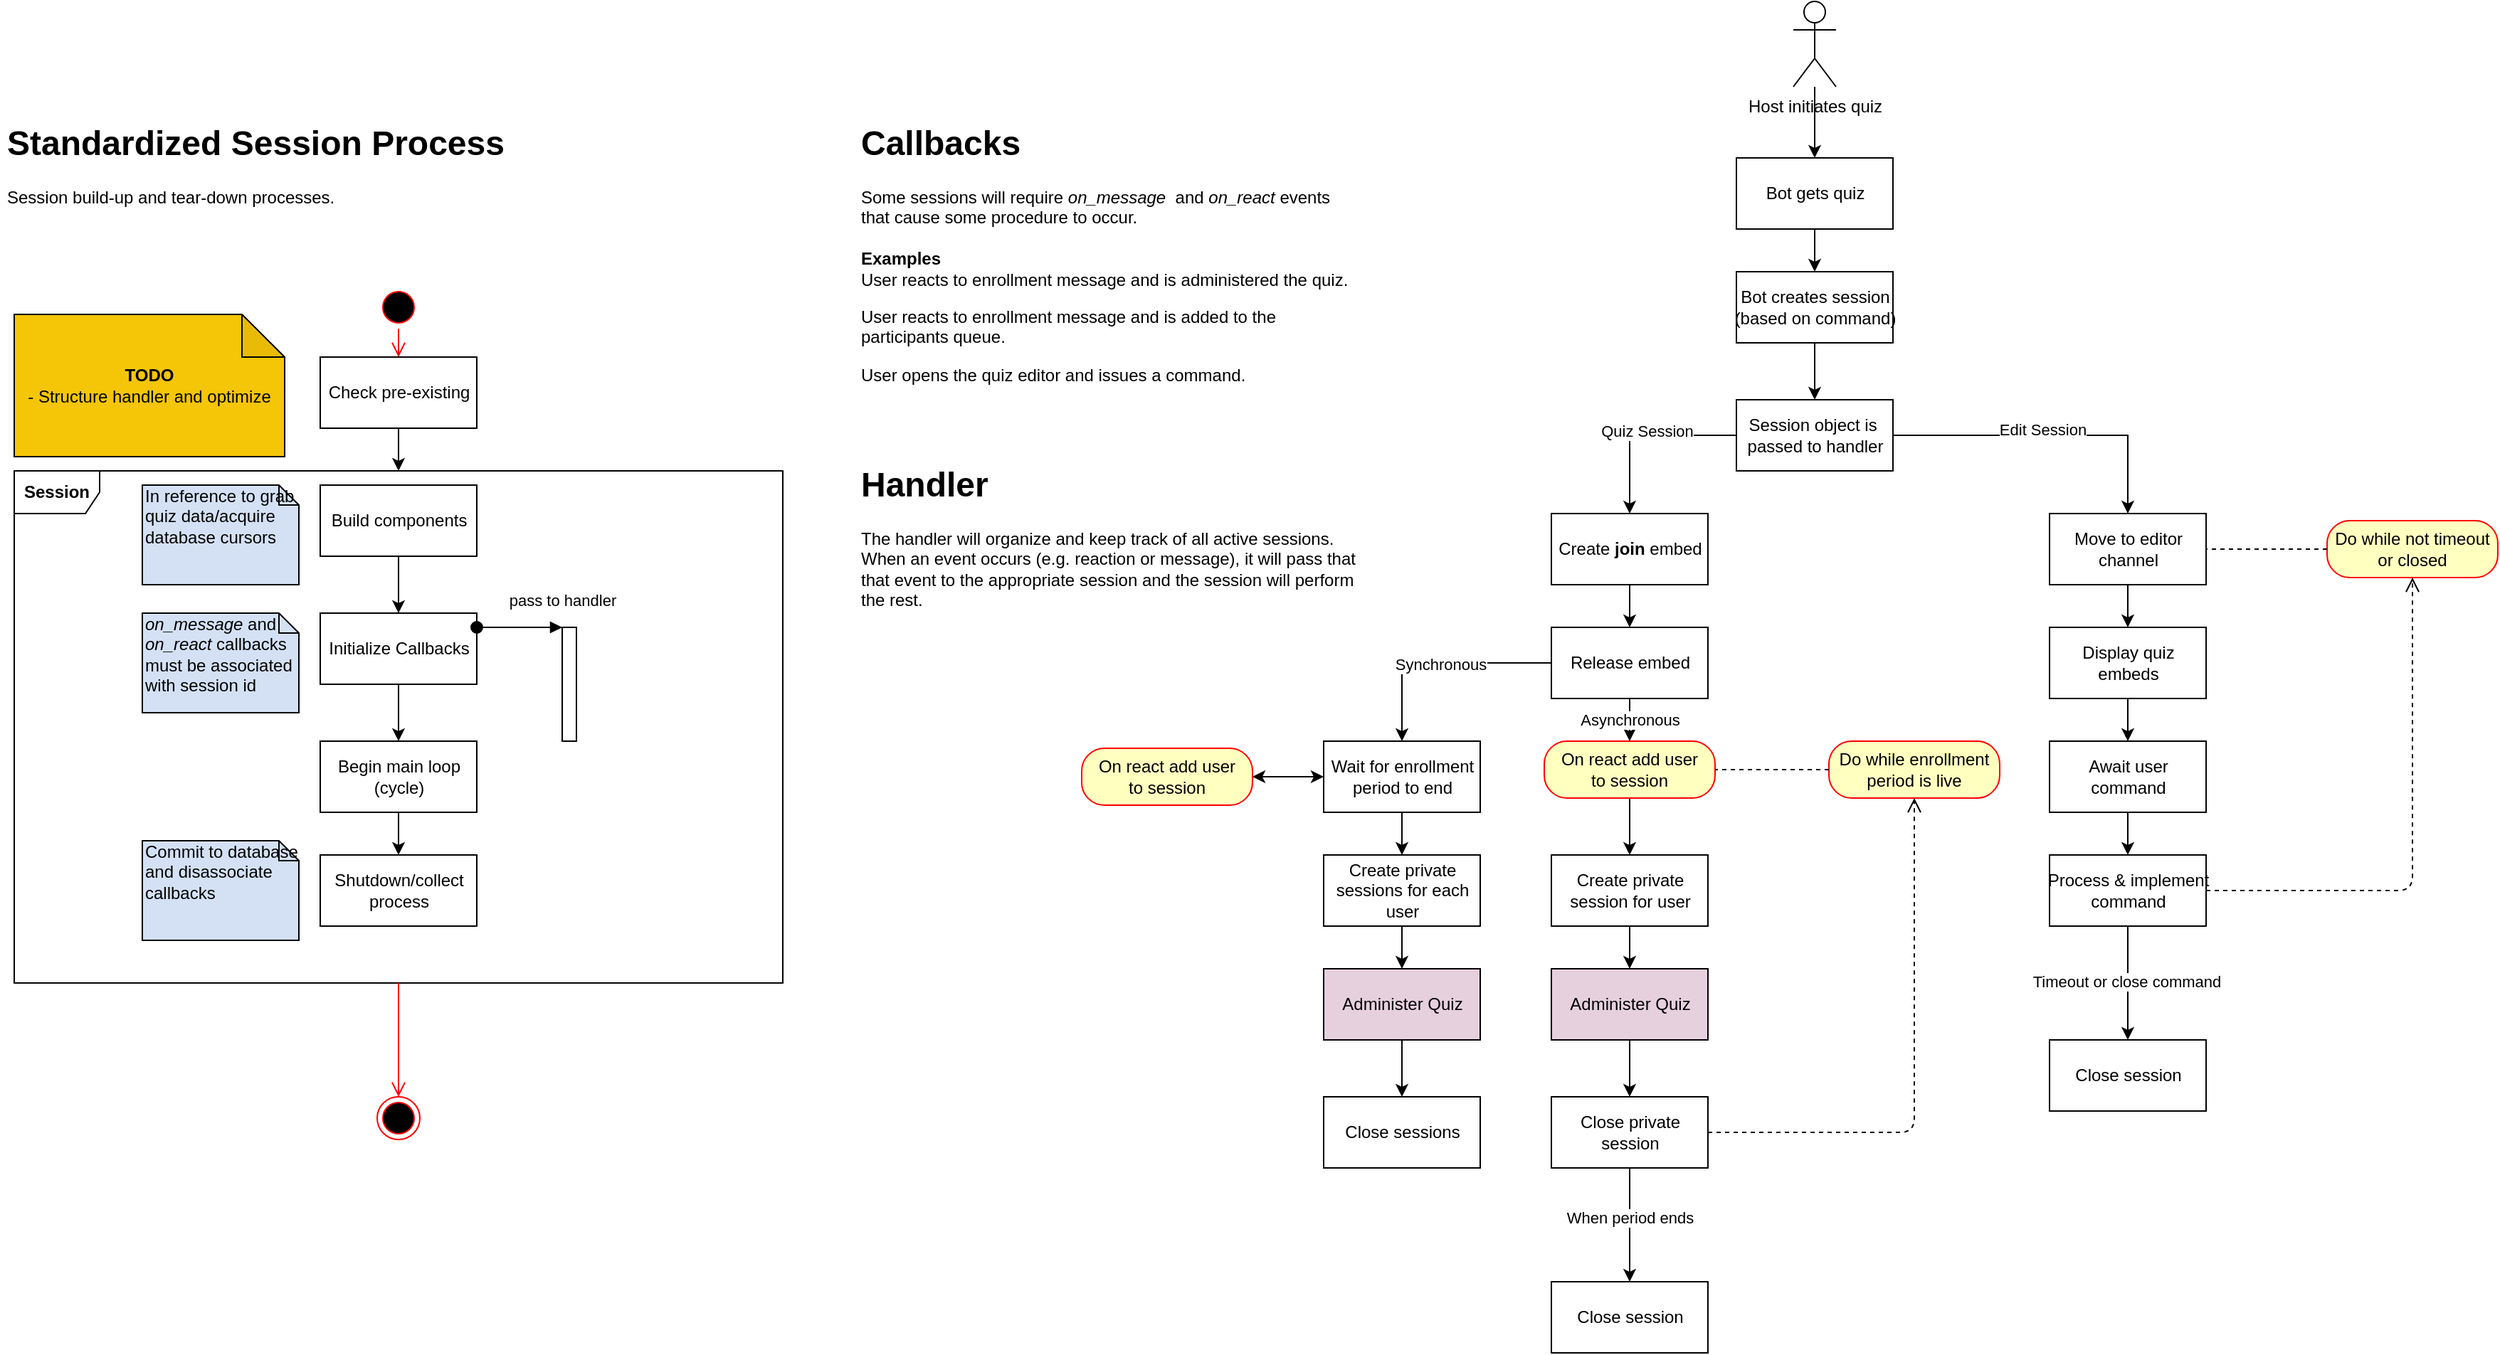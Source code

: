 <mxfile version="13.3.9" type="device"><diagram id="385ntgLbjRXLRbIzr6xK" name="Page-1"><mxGraphModel dx="1186" dy="1780" grid="1" gridSize="10" guides="1" tooltips="1" connect="1" arrows="1" fold="1" page="1" pageScale="1" pageWidth="850" pageHeight="1100" math="0" shadow="0"><root><mxCell id="0"/><mxCell id="1" parent="0"/><mxCell id="zWuXseAXNrjMblZiVBXo-5" value="&lt;b&gt;Session&lt;/b&gt;" style="shape=umlFrame;whiteSpace=wrap;html=1;" parent="1" vertex="1"><mxGeometry x="170" y="170" width="540" height="360" as="geometry"/></mxCell><mxCell id="zWuXseAXNrjMblZiVBXo-6" value="" style="ellipse;html=1;shape=startState;fillColor=#000000;strokeColor=#ff0000;" parent="1" vertex="1"><mxGeometry x="425" y="40" width="30" height="30" as="geometry"/></mxCell><mxCell id="zWuXseAXNrjMblZiVBXo-7" value="" style="edgeStyle=orthogonalEdgeStyle;html=1;verticalAlign=bottom;endArrow=open;endSize=8;strokeColor=#ff0000;" parent="1" source="zWuXseAXNrjMblZiVBXo-6" target="zWuXseAXNrjMblZiVBXo-17" edge="1"><mxGeometry relative="1" as="geometry"><mxPoint x="440" y="170" as="targetPoint"/></mxGeometry></mxCell><mxCell id="zWuXseAXNrjMblZiVBXo-10" value="" style="edgeStyle=orthogonalEdgeStyle;rounded=0;orthogonalLoop=1;jettySize=auto;html=1;" parent="1" source="zWuXseAXNrjMblZiVBXo-8" target="zWuXseAXNrjMblZiVBXo-9" edge="1"><mxGeometry relative="1" as="geometry"/></mxCell><mxCell id="zWuXseAXNrjMblZiVBXo-8" value="Build components" style="html=1;" parent="1" vertex="1"><mxGeometry x="385" y="180" width="110" height="50" as="geometry"/></mxCell><mxCell id="zWuXseAXNrjMblZiVBXo-16" value="" style="edgeStyle=orthogonalEdgeStyle;rounded=0;orthogonalLoop=1;jettySize=auto;html=1;" parent="1" source="zWuXseAXNrjMblZiVBXo-9" target="zWuXseAXNrjMblZiVBXo-15" edge="1"><mxGeometry relative="1" as="geometry"/></mxCell><mxCell id="zWuXseAXNrjMblZiVBXo-9" value="Initialize Callbacks" style="html=1;" parent="1" vertex="1"><mxGeometry x="385" y="270" width="110" height="50" as="geometry"/></mxCell><mxCell id="zWuXseAXNrjMblZiVBXo-19" value="" style="edgeStyle=orthogonalEdgeStyle;rounded=0;orthogonalLoop=1;jettySize=auto;html=1;" parent="1" source="zWuXseAXNrjMblZiVBXo-15" target="zWuXseAXNrjMblZiVBXo-18" edge="1"><mxGeometry relative="1" as="geometry"/></mxCell><mxCell id="zWuXseAXNrjMblZiVBXo-15" value="Begin main loop&lt;br&gt;(cycle)" style="html=1;" parent="1" vertex="1"><mxGeometry x="385" y="360" width="110" height="50" as="geometry"/></mxCell><mxCell id="zWuXseAXNrjMblZiVBXo-18" value="Shutdown/collect&lt;br&gt;process" style="html=1;" parent="1" vertex="1"><mxGeometry x="385" y="440" width="110" height="50" as="geometry"/></mxCell><mxCell id="zWuXseAXNrjMblZiVBXo-13" value="" style="html=1;points=[];perimeter=orthogonalPerimeter;" parent="1" vertex="1"><mxGeometry x="555" y="280" width="10" height="80" as="geometry"/></mxCell><mxCell id="zWuXseAXNrjMblZiVBXo-14" value="pass to handler" style="html=1;verticalAlign=bottom;startArrow=oval;endArrow=block;startSize=8;" parent="1" target="zWuXseAXNrjMblZiVBXo-13" edge="1"><mxGeometry x="1" y="10" relative="1" as="geometry"><mxPoint x="495" y="280" as="sourcePoint"/><mxPoint as="offset"/></mxGeometry></mxCell><mxCell id="zWuXseAXNrjMblZiVBXo-28" value="" style="edgeStyle=orthogonalEdgeStyle;rounded=0;orthogonalLoop=1;jettySize=auto;html=1;" parent="1" source="zWuXseAXNrjMblZiVBXo-17" target="zWuXseAXNrjMblZiVBXo-5" edge="1"><mxGeometry relative="1" as="geometry"/></mxCell><mxCell id="zWuXseAXNrjMblZiVBXo-17" value="Check pre-existing" style="html=1;" parent="1" vertex="1"><mxGeometry x="385" y="90" width="110" height="50" as="geometry"/></mxCell><mxCell id="zWuXseAXNrjMblZiVBXo-23" value="" style="ellipse;html=1;shape=endState;fillColor=#000000;strokeColor=#ff0000;" parent="1" vertex="1"><mxGeometry x="425" y="610" width="30" height="30" as="geometry"/></mxCell><mxCell id="zWuXseAXNrjMblZiVBXo-25" value="" style="edgeStyle=orthogonalEdgeStyle;html=1;verticalAlign=bottom;endArrow=open;endSize=8;strokeColor=#ff0000;" parent="1" source="zWuXseAXNrjMblZiVBXo-5" target="zWuXseAXNrjMblZiVBXo-23" edge="1"><mxGeometry relative="1" as="geometry"><mxPoint x="510" y="690" as="targetPoint"/><mxPoint x="425" y="610" as="sourcePoint"/></mxGeometry></mxCell><mxCell id="zWuXseAXNrjMblZiVBXo-29" value="In reference to grab quiz data/acquire database cursors" style="shape=note;whiteSpace=wrap;html=1;size=14;verticalAlign=top;align=left;spacingTop=-6;fillColor=#D4E1F5;" parent="1" vertex="1"><mxGeometry x="260" y="180" width="110" height="70" as="geometry"/></mxCell><mxCell id="zWuXseAXNrjMblZiVBXo-30" value="&lt;i&gt;on_message&lt;/i&gt; and &lt;i&gt;on_react&lt;/i&gt; callbacks must be associated with session id" style="shape=note;whiteSpace=wrap;html=1;size=14;verticalAlign=top;align=left;spacingTop=-6;fillColor=#D4E1F5;" parent="1" vertex="1"><mxGeometry x="260" y="270" width="110" height="70" as="geometry"/></mxCell><mxCell id="zWuXseAXNrjMblZiVBXo-32" value="&lt;h1 style=&quot;text-align: center&quot;&gt;Standardized Session Process&lt;/h1&gt;&lt;p&gt;Session build-up and tear-down processes.&lt;/p&gt;" style="text;html=1;strokeColor=none;fillColor=none;spacing=5;spacingTop=-20;whiteSpace=wrap;overflow=hidden;rounded=0;" parent="1" vertex="1"><mxGeometry x="160" y="-80" width="560" height="120" as="geometry"/></mxCell><mxCell id="zWuXseAXNrjMblZiVBXo-33" value="&lt;b&gt;TODO&lt;/b&gt;&lt;br&gt;- Structure handler and optimize" style="shape=note;whiteSpace=wrap;html=1;backgroundOutline=1;darkOpacity=0.05;fillColor=#F5C507;" parent="1" vertex="1"><mxGeometry x="170" y="60" width="190" height="100" as="geometry"/></mxCell><mxCell id="zWuXseAXNrjMblZiVBXo-34" value="Commit to database and disassociate callbacks" style="shape=note;whiteSpace=wrap;html=1;size=14;verticalAlign=top;align=left;spacingTop=-6;fillColor=#D4E1F5;" parent="1" vertex="1"><mxGeometry x="260" y="430" width="110" height="70" as="geometry"/></mxCell><mxCell id="8m8sVQkA-1B3wIDCK2xo-1" value="&lt;h1&gt;Callbacks&lt;/h1&gt;&lt;p&gt;Some sessions will require &lt;i&gt;on_message&amp;nbsp;&lt;/i&gt;&amp;nbsp;and &lt;i&gt;on_react &lt;/i&gt;events that cause some procedure to occur.&lt;br&gt;&lt;br&gt;&lt;b&gt;Examples&lt;/b&gt;&lt;br&gt;User reacts to enrollment message and is administered the quiz.&lt;/p&gt;&lt;p&gt;User reacts to enrollment message and is added to the participants queue.&lt;/p&gt;&lt;p&gt;User opens the quiz editor and issues a command.&lt;/p&gt;" style="text;html=1;strokeColor=none;fillColor=none;spacing=5;spacingTop=-20;whiteSpace=wrap;overflow=hidden;rounded=0;" parent="1" vertex="1"><mxGeometry x="760" y="-80" width="360" height="200" as="geometry"/></mxCell><mxCell id="95g8mSyegt0TcqIpi0b1-1" value="&lt;h1&gt;Handler&lt;/h1&gt;&lt;p&gt;The handler will organize and keep track of all active sessions. When an event occurs (e.g. reaction or message), it will pass that that event to the appropriate session and the session will perform the rest.&lt;/p&gt;" style="text;html=1;strokeColor=none;fillColor=none;spacing=5;spacingTop=-20;whiteSpace=wrap;overflow=hidden;rounded=0;" parent="1" vertex="1"><mxGeometry x="760" y="160" width="360" height="120" as="geometry"/></mxCell><mxCell id="gvHW5WTtYzw8sr-rHi2n-3" value="" style="edgeStyle=orthogonalEdgeStyle;rounded=0;orthogonalLoop=1;jettySize=auto;html=1;" edge="1" parent="1" source="gvHW5WTtYzw8sr-rHi2n-1" target="gvHW5WTtYzw8sr-rHi2n-48"><mxGeometry relative="1" as="geometry"/></mxCell><mxCell id="gvHW5WTtYzw8sr-rHi2n-1" value="Host initiates quiz" style="shape=umlActor;verticalLabelPosition=bottom;verticalAlign=top;html=1;outlineConnect=0;" vertex="1" parent="1"><mxGeometry x="1420" y="-160" width="30" height="60" as="geometry"/></mxCell><mxCell id="gvHW5WTtYzw8sr-rHi2n-8" value="" style="edgeStyle=orthogonalEdgeStyle;rounded=0;orthogonalLoop=1;jettySize=auto;html=1;" edge="1" parent="1" source="gvHW5WTtYzw8sr-rHi2n-2" target="gvHW5WTtYzw8sr-rHi2n-7"><mxGeometry relative="1" as="geometry"/></mxCell><mxCell id="gvHW5WTtYzw8sr-rHi2n-2" value="Bot creates session&lt;br&gt;(based on command)" style="html=1;" vertex="1" parent="1"><mxGeometry x="1380" y="30" width="110" height="50" as="geometry"/></mxCell><mxCell id="gvHW5WTtYzw8sr-rHi2n-10" value="" style="edgeStyle=orthogonalEdgeStyle;rounded=0;orthogonalLoop=1;jettySize=auto;html=1;" edge="1" parent="1" source="gvHW5WTtYzw8sr-rHi2n-7" target="gvHW5WTtYzw8sr-rHi2n-9"><mxGeometry relative="1" as="geometry"/></mxCell><mxCell id="gvHW5WTtYzw8sr-rHi2n-11" value="Quiz Session" style="edgeLabel;html=1;align=center;verticalAlign=middle;resizable=0;points=[];" vertex="1" connectable="0" parent="gvHW5WTtYzw8sr-rHi2n-10"><mxGeometry x="-0.031" y="-3" relative="1" as="geometry"><mxPoint as="offset"/></mxGeometry></mxCell><mxCell id="gvHW5WTtYzw8sr-rHi2n-44" value="" style="edgeStyle=orthogonalEdgeStyle;rounded=0;orthogonalLoop=1;jettySize=auto;html=1;" edge="1" parent="1" source="gvHW5WTtYzw8sr-rHi2n-7" target="gvHW5WTtYzw8sr-rHi2n-43"><mxGeometry relative="1" as="geometry"/></mxCell><mxCell id="gvHW5WTtYzw8sr-rHi2n-45" value="Edit Session" style="edgeLabel;html=1;align=center;verticalAlign=middle;resizable=0;points=[];" vertex="1" connectable="0" parent="gvHW5WTtYzw8sr-rHi2n-44"><mxGeometry x="-0.045" y="4" relative="1" as="geometry"><mxPoint as="offset"/></mxGeometry></mxCell><mxCell id="gvHW5WTtYzw8sr-rHi2n-7" value="Session object is&amp;nbsp;&lt;br&gt;passed to handler" style="html=1;" vertex="1" parent="1"><mxGeometry x="1380" y="120" width="110" height="50" as="geometry"/></mxCell><mxCell id="gvHW5WTtYzw8sr-rHi2n-47" value="" style="edgeStyle=orthogonalEdgeStyle;rounded=0;orthogonalLoop=1;jettySize=auto;html=1;" edge="1" parent="1" source="gvHW5WTtYzw8sr-rHi2n-43" target="gvHW5WTtYzw8sr-rHi2n-46"><mxGeometry relative="1" as="geometry"/></mxCell><mxCell id="gvHW5WTtYzw8sr-rHi2n-43" value="Move to editor&lt;br&gt;channel" style="html=1;" vertex="1" parent="1"><mxGeometry x="1600" y="200" width="110" height="50" as="geometry"/></mxCell><mxCell id="gvHW5WTtYzw8sr-rHi2n-51" value="" style="edgeStyle=orthogonalEdgeStyle;rounded=0;orthogonalLoop=1;jettySize=auto;html=1;" edge="1" parent="1" source="gvHW5WTtYzw8sr-rHi2n-46" target="gvHW5WTtYzw8sr-rHi2n-50"><mxGeometry relative="1" as="geometry"/></mxCell><mxCell id="gvHW5WTtYzw8sr-rHi2n-46" value="Display quiz&lt;br&gt;embeds" style="html=1;" vertex="1" parent="1"><mxGeometry x="1600" y="280" width="110" height="50" as="geometry"/></mxCell><mxCell id="gvHW5WTtYzw8sr-rHi2n-53" value="" style="edgeStyle=orthogonalEdgeStyle;rounded=0;orthogonalLoop=1;jettySize=auto;html=1;" edge="1" parent="1" source="gvHW5WTtYzw8sr-rHi2n-50" target="gvHW5WTtYzw8sr-rHi2n-52"><mxGeometry relative="1" as="geometry"/></mxCell><mxCell id="gvHW5WTtYzw8sr-rHi2n-50" value="Await user&lt;br&gt;command" style="html=1;" vertex="1" parent="1"><mxGeometry x="1600" y="360" width="110" height="50" as="geometry"/></mxCell><mxCell id="gvHW5WTtYzw8sr-rHi2n-58" value="" style="edgeStyle=orthogonalEdgeStyle;rounded=0;orthogonalLoop=1;jettySize=auto;html=1;" edge="1" parent="1" source="gvHW5WTtYzw8sr-rHi2n-52" target="gvHW5WTtYzw8sr-rHi2n-57"><mxGeometry relative="1" as="geometry"/></mxCell><mxCell id="gvHW5WTtYzw8sr-rHi2n-59" value="Timeout or close command" style="edgeLabel;html=1;align=center;verticalAlign=middle;resizable=0;points=[];" vertex="1" connectable="0" parent="gvHW5WTtYzw8sr-rHi2n-58"><mxGeometry x="-0.025" y="-1" relative="1" as="geometry"><mxPoint as="offset"/></mxGeometry></mxCell><mxCell id="gvHW5WTtYzw8sr-rHi2n-52" value="Process &amp;amp; implement&lt;br&gt;command" style="html=1;" vertex="1" parent="1"><mxGeometry x="1600" y="440" width="110" height="50" as="geometry"/></mxCell><mxCell id="gvHW5WTtYzw8sr-rHi2n-57" value="Close session" style="html=1;" vertex="1" parent="1"><mxGeometry x="1600" y="570" width="110" height="50" as="geometry"/></mxCell><mxCell id="gvHW5WTtYzw8sr-rHi2n-13" value="" style="edgeStyle=orthogonalEdgeStyle;rounded=0;orthogonalLoop=1;jettySize=auto;html=1;" edge="1" parent="1" source="gvHW5WTtYzw8sr-rHi2n-9" target="gvHW5WTtYzw8sr-rHi2n-12"><mxGeometry relative="1" as="geometry"/></mxCell><mxCell id="gvHW5WTtYzw8sr-rHi2n-9" value="Create &lt;b&gt;join&lt;/b&gt; embed" style="html=1;" vertex="1" parent="1"><mxGeometry x="1250" y="200" width="110" height="50" as="geometry"/></mxCell><mxCell id="gvHW5WTtYzw8sr-rHi2n-15" value="" style="edgeStyle=orthogonalEdgeStyle;rounded=0;orthogonalLoop=1;jettySize=auto;html=1;" edge="1" parent="1" source="gvHW5WTtYzw8sr-rHi2n-12" target="gvHW5WTtYzw8sr-rHi2n-14"><mxGeometry relative="1" as="geometry"/></mxCell><mxCell id="gvHW5WTtYzw8sr-rHi2n-16" value="Synchronous" style="edgeLabel;html=1;align=center;verticalAlign=middle;resizable=0;points=[];" vertex="1" connectable="0" parent="gvHW5WTtYzw8sr-rHi2n-15"><mxGeometry x="-0.017" y="1" relative="1" as="geometry"><mxPoint as="offset"/></mxGeometry></mxCell><mxCell id="gvHW5WTtYzw8sr-rHi2n-21" value="" style="edgeStyle=orthogonalEdgeStyle;rounded=0;orthogonalLoop=1;jettySize=auto;html=1;" edge="1" parent="1" source="gvHW5WTtYzw8sr-rHi2n-12" target="gvHW5WTtYzw8sr-rHi2n-29"><mxGeometry relative="1" as="geometry"><mxPoint x="1305" y="360" as="targetPoint"/></mxGeometry></mxCell><mxCell id="gvHW5WTtYzw8sr-rHi2n-22" value="Asynchronous" style="edgeLabel;html=1;align=center;verticalAlign=middle;resizable=0;points=[];" vertex="1" connectable="0" parent="gvHW5WTtYzw8sr-rHi2n-21"><mxGeometry x="0.4" relative="1" as="geometry"><mxPoint as="offset"/></mxGeometry></mxCell><mxCell id="gvHW5WTtYzw8sr-rHi2n-31" value="" style="edgeStyle=orthogonalEdgeStyle;rounded=0;orthogonalLoop=1;jettySize=auto;html=1;" edge="1" parent="1" source="gvHW5WTtYzw8sr-rHi2n-29" target="gvHW5WTtYzw8sr-rHi2n-30"><mxGeometry relative="1" as="geometry"/></mxCell><mxCell id="gvHW5WTtYzw8sr-rHi2n-12" value="Release embed" style="html=1;" vertex="1" parent="1"><mxGeometry x="1250" y="280" width="110" height="50" as="geometry"/></mxCell><mxCell id="gvHW5WTtYzw8sr-rHi2n-36" value="" style="edgeStyle=orthogonalEdgeStyle;rounded=0;orthogonalLoop=1;jettySize=auto;html=1;" edge="1" parent="1" source="gvHW5WTtYzw8sr-rHi2n-30" target="gvHW5WTtYzw8sr-rHi2n-35"><mxGeometry relative="1" as="geometry"/></mxCell><mxCell id="gvHW5WTtYzw8sr-rHi2n-30" value="Create private&lt;br&gt;session for user" style="html=1;" vertex="1" parent="1"><mxGeometry x="1250" y="440" width="110" height="50" as="geometry"/></mxCell><mxCell id="gvHW5WTtYzw8sr-rHi2n-38" value="" style="edgeStyle=orthogonalEdgeStyle;rounded=0;orthogonalLoop=1;jettySize=auto;html=1;" edge="1" parent="1" source="gvHW5WTtYzw8sr-rHi2n-35" target="gvHW5WTtYzw8sr-rHi2n-37"><mxGeometry relative="1" as="geometry"/></mxCell><mxCell id="gvHW5WTtYzw8sr-rHi2n-35" value="Administer Quiz" style="html=1;fillColor=#E6D0DE;" vertex="1" parent="1"><mxGeometry x="1250" y="520" width="110" height="50" as="geometry"/></mxCell><mxCell id="gvHW5WTtYzw8sr-rHi2n-24" value="" style="edgeStyle=orthogonalEdgeStyle;rounded=0;orthogonalLoop=1;jettySize=auto;html=1;" edge="1" parent="1" source="gvHW5WTtYzw8sr-rHi2n-14" target="gvHW5WTtYzw8sr-rHi2n-23"><mxGeometry relative="1" as="geometry"/></mxCell><mxCell id="gvHW5WTtYzw8sr-rHi2n-14" value="Wait for enrollment&lt;br&gt;period to end" style="html=1;" vertex="1" parent="1"><mxGeometry x="1090" y="360" width="110" height="50" as="geometry"/></mxCell><mxCell id="gvHW5WTtYzw8sr-rHi2n-26" value="" style="edgeStyle=orthogonalEdgeStyle;rounded=0;orthogonalLoop=1;jettySize=auto;html=1;" edge="1" parent="1" source="gvHW5WTtYzw8sr-rHi2n-23" target="gvHW5WTtYzw8sr-rHi2n-25"><mxGeometry relative="1" as="geometry"/></mxCell><mxCell id="gvHW5WTtYzw8sr-rHi2n-28" value="" style="edgeStyle=orthogonalEdgeStyle;rounded=0;orthogonalLoop=1;jettySize=auto;html=1;" edge="1" parent="1" source="gvHW5WTtYzw8sr-rHi2n-25" target="gvHW5WTtYzw8sr-rHi2n-27"><mxGeometry relative="1" as="geometry"/></mxCell><mxCell id="gvHW5WTtYzw8sr-rHi2n-23" value="Create private&lt;br&gt;sessions for each&lt;br&gt;user" style="html=1;" vertex="1" parent="1"><mxGeometry x="1090" y="440" width="110" height="50" as="geometry"/></mxCell><mxCell id="gvHW5WTtYzw8sr-rHi2n-27" value="Close sessions" style="html=1;" vertex="1" parent="1"><mxGeometry x="1090" y="610" width="110" height="50" as="geometry"/></mxCell><mxCell id="gvHW5WTtYzw8sr-rHi2n-25" value="Administer Quiz" style="html=1;fillColor=#E6D0DE;" vertex="1" parent="1"><mxGeometry x="1090" y="520" width="110" height="50" as="geometry"/></mxCell><mxCell id="gvHW5WTtYzw8sr-rHi2n-17" value="On react add user&lt;br&gt;to session" style="rounded=1;whiteSpace=wrap;html=1;arcSize=40;fontColor=#000000;fillColor=#ffffc0;strokeColor=#ff0000;" vertex="1" parent="1"><mxGeometry x="920" y="365" width="120" height="40" as="geometry"/></mxCell><mxCell id="gvHW5WTtYzw8sr-rHi2n-19" value="" style="endArrow=classic;startArrow=classic;html=1;" edge="1" parent="1" source="gvHW5WTtYzw8sr-rHi2n-17" target="gvHW5WTtYzw8sr-rHi2n-14"><mxGeometry width="50" height="50" relative="1" as="geometry"><mxPoint x="1100" y="400" as="sourcePoint"/><mxPoint x="1150" y="350" as="targetPoint"/></mxGeometry></mxCell><mxCell id="gvHW5WTtYzw8sr-rHi2n-29" value="On react add user&lt;br&gt;to session" style="rounded=1;whiteSpace=wrap;html=1;arcSize=40;fontColor=#000000;fillColor=#ffffc0;strokeColor=#ff0000;" vertex="1" parent="1"><mxGeometry x="1245" y="360" width="120" height="40" as="geometry"/></mxCell><mxCell id="gvHW5WTtYzw8sr-rHi2n-32" value="Do while enrollment&lt;br&gt;period is live" style="rounded=1;whiteSpace=wrap;html=1;arcSize=40;fontColor=#000000;fillColor=#ffffc0;strokeColor=#ff0000;" vertex="1" parent="1"><mxGeometry x="1445" y="360" width="120" height="40" as="geometry"/></mxCell><mxCell id="gvHW5WTtYzw8sr-rHi2n-34" value="" style="endArrow=none;dashed=1;html=1;" edge="1" parent="1" source="gvHW5WTtYzw8sr-rHi2n-32" target="gvHW5WTtYzw8sr-rHi2n-29"><mxGeometry width="50" height="50" relative="1" as="geometry"><mxPoint x="1100" y="610" as="sourcePoint"/><mxPoint x="1150" y="560" as="targetPoint"/></mxGeometry></mxCell><mxCell id="gvHW5WTtYzw8sr-rHi2n-41" value="" style="edgeStyle=orthogonalEdgeStyle;rounded=0;orthogonalLoop=1;jettySize=auto;html=1;" edge="1" parent="1" source="gvHW5WTtYzw8sr-rHi2n-37" target="gvHW5WTtYzw8sr-rHi2n-40"><mxGeometry relative="1" as="geometry"/></mxCell><mxCell id="gvHW5WTtYzw8sr-rHi2n-42" value="When period ends" style="edgeLabel;html=1;align=center;verticalAlign=middle;resizable=0;points=[];" vertex="1" connectable="0" parent="gvHW5WTtYzw8sr-rHi2n-41"><mxGeometry x="-0.125" relative="1" as="geometry"><mxPoint as="offset"/></mxGeometry></mxCell><mxCell id="gvHW5WTtYzw8sr-rHi2n-37" value="Close private&lt;br&gt;session" style="html=1;" vertex="1" parent="1"><mxGeometry x="1250" y="610" width="110" height="50" as="geometry"/></mxCell><mxCell id="gvHW5WTtYzw8sr-rHi2n-40" value="Close session" style="html=1;" vertex="1" parent="1"><mxGeometry x="1250" y="740" width="110" height="50" as="geometry"/></mxCell><mxCell id="gvHW5WTtYzw8sr-rHi2n-39" value="" style="html=1;verticalAlign=bottom;endArrow=open;dashed=1;endSize=8;exitX=1;exitY=0.5;exitDx=0;exitDy=0;" edge="1" parent="1" source="gvHW5WTtYzw8sr-rHi2n-37" target="gvHW5WTtYzw8sr-rHi2n-32"><mxGeometry relative="1" as="geometry"><mxPoint x="1170" y="550" as="sourcePoint"/><mxPoint x="1400" y="600" as="targetPoint"/><Array as="points"><mxPoint x="1505" y="635"/></Array></mxGeometry></mxCell><mxCell id="gvHW5WTtYzw8sr-rHi2n-49" value="" style="edgeStyle=orthogonalEdgeStyle;rounded=0;orthogonalLoop=1;jettySize=auto;html=1;" edge="1" parent="1" source="gvHW5WTtYzw8sr-rHi2n-48" target="gvHW5WTtYzw8sr-rHi2n-2"><mxGeometry relative="1" as="geometry"/></mxCell><mxCell id="gvHW5WTtYzw8sr-rHi2n-48" value="Bot gets quiz" style="html=1;" vertex="1" parent="1"><mxGeometry x="1380" y="-50" width="110" height="50" as="geometry"/></mxCell><mxCell id="gvHW5WTtYzw8sr-rHi2n-54" value="Do while not timeout&lt;br&gt;or closed" style="rounded=1;whiteSpace=wrap;html=1;arcSize=40;fontColor=#000000;fillColor=#ffffc0;strokeColor=#ff0000;" vertex="1" parent="1"><mxGeometry x="1795" y="205" width="120" height="40" as="geometry"/></mxCell><mxCell id="gvHW5WTtYzw8sr-rHi2n-55" value="" style="endArrow=none;dashed=1;html=1;" edge="1" parent="1" source="gvHW5WTtYzw8sr-rHi2n-54" target="gvHW5WTtYzw8sr-rHi2n-43"><mxGeometry width="50" height="50" relative="1" as="geometry"><mxPoint x="1450" y="460" as="sourcePoint"/><mxPoint x="1715" y="230" as="targetPoint"/></mxGeometry></mxCell><mxCell id="gvHW5WTtYzw8sr-rHi2n-56" value="" style="html=1;verticalAlign=bottom;endArrow=open;dashed=1;endSize=8;" edge="1" parent="1" target="gvHW5WTtYzw8sr-rHi2n-54" source="gvHW5WTtYzw8sr-rHi2n-52"><mxGeometry relative="1" as="geometry"><mxPoint x="1710" y="485" as="sourcePoint"/><mxPoint x="1750" y="450" as="targetPoint"/><Array as="points"><mxPoint x="1855" y="465"/></Array></mxGeometry></mxCell></root></mxGraphModel></diagram></mxfile>